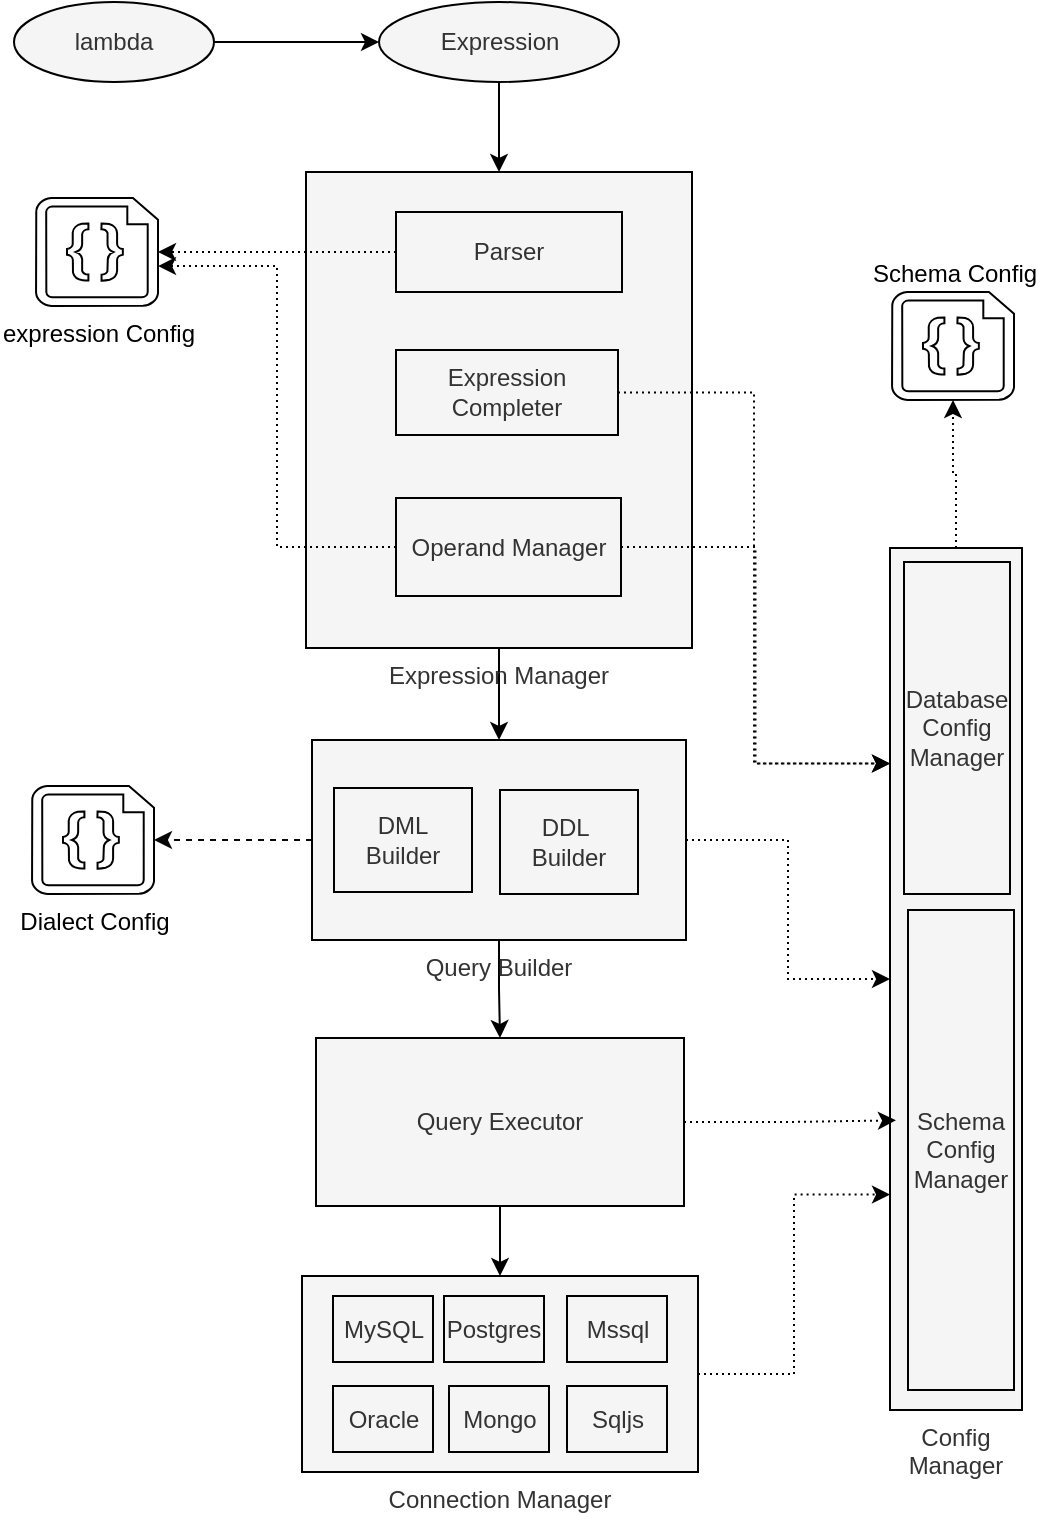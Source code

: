 <mxfile>
    <diagram id="_qm1-AJe0AePabwUvn4U" name="Page-1">
        <mxGraphModel dx="1035" dy="574" grid="0" gridSize="10" guides="1" tooltips="1" connect="1" arrows="1" fold="1" page="1" pageScale="1" pageWidth="583" pageHeight="827" background="#ffffff" math="0" shadow="0">
            <root>
                <object label="" id="0">
                    <mxCell/>
                </object>
                <mxCell id="1" parent="0"/>
                <mxCell id="13" style="edgeStyle=orthogonalEdgeStyle;rounded=0;orthogonalLoop=1;jettySize=auto;html=1;exitX=0.5;exitY=1;exitDx=0;exitDy=0;entryX=0.5;entryY=0;entryDx=0;entryDy=0;fontColor=#000000;labelBackgroundColor=none;sketch=0;shadow=0;fillColor=#f5f5f5;strokeColor=#000000;" parent="1" source="2" target="7" edge="1">
                    <mxGeometry relative="1" as="geometry"/>
                </mxCell>
                <mxCell id="55" style="edgeStyle=orthogonalEdgeStyle;rounded=0;orthogonalLoop=1;jettySize=auto;html=1;entryX=1;entryY=0.5;entryDx=0;entryDy=0;entryPerimeter=0;dashed=1;fontColor=#000000;strokeColor=#080808;" parent="1" source="2" target="32" edge="1">
                    <mxGeometry relative="1" as="geometry"/>
                </mxCell>
                <mxCell id="82" style="edgeStyle=orthogonalEdgeStyle;rounded=0;orthogonalLoop=1;jettySize=auto;html=1;entryX=0;entryY=0.5;entryDx=0;entryDy=0;dashed=1;dashPattern=1 2;strokeColor=#000000;" parent="1" source="2" target="5" edge="1">
                    <mxGeometry relative="1" as="geometry"/>
                </mxCell>
                <mxCell id="2" value="Query Builder" style="rounded=0;whiteSpace=wrap;html=1;labelBackgroundColor=none;sketch=0;shadow=0;fillColor=#f5f5f5;fontColor=#333333;strokeColor=#000000;labelPosition=center;verticalLabelPosition=bottom;align=center;verticalAlign=top;" parent="1" vertex="1">
                    <mxGeometry x="198" y="392" width="187" height="100" as="geometry"/>
                </mxCell>
                <mxCell id="57" style="edgeStyle=orthogonalEdgeStyle;rounded=0;orthogonalLoop=1;jettySize=auto;html=1;exitX=0.5;exitY=0;exitDx=0;exitDy=0;entryX=0.5;entryY=1;entryDx=0;entryDy=0;entryPerimeter=0;strokeColor=#000000;dashed=1;dashPattern=1 2;" parent="1" source="5" target="36" edge="1">
                    <mxGeometry relative="1" as="geometry"/>
                </mxCell>
                <mxCell id="5" value="Config Manager" style="rounded=0;whiteSpace=wrap;html=1;labelBackgroundColor=none;sketch=0;fillColor=#f5f5f5;fontColor=#333333;strokeColor=#000000;labelPosition=center;verticalLabelPosition=bottom;align=center;verticalAlign=top;" parent="1" vertex="1">
                    <mxGeometry x="487" y="296" width="66" height="431" as="geometry"/>
                </mxCell>
                <mxCell id="56" style="edgeStyle=orthogonalEdgeStyle;rounded=0;orthogonalLoop=1;jettySize=auto;html=1;exitX=0.5;exitY=1;exitDx=0;exitDy=0;entryX=0.5;entryY=0;entryDx=0;entryDy=0;strokeColor=#000000;" parent="1" source="7" target="43" edge="1">
                    <mxGeometry relative="1" as="geometry"/>
                </mxCell>
                <mxCell id="83" style="edgeStyle=orthogonalEdgeStyle;rounded=0;orthogonalLoop=1;jettySize=auto;html=1;entryX=0.045;entryY=0.664;entryDx=0;entryDy=0;entryPerimeter=0;dashed=1;dashPattern=1 2;strokeColor=#000000;" parent="1" source="7" target="5" edge="1">
                    <mxGeometry relative="1" as="geometry"/>
                </mxCell>
                <mxCell id="7" value="Query Executor" style="rounded=0;whiteSpace=wrap;html=1;labelBackgroundColor=none;sketch=0;shadow=0;fillColor=#f5f5f5;fontColor=#333333;strokeColor=#000000;labelPosition=center;verticalLabelPosition=middle;align=center;verticalAlign=middle;" parent="1" vertex="1">
                    <mxGeometry x="200" y="541" width="184" height="84" as="geometry"/>
                </mxCell>
                <mxCell id="19" style="edgeStyle=orthogonalEdgeStyle;rounded=0;orthogonalLoop=1;jettySize=auto;html=1;entryX=0.5;entryY=0;entryDx=0;entryDy=0;fontColor=#000000;labelBackgroundColor=none;sketch=0;fillColor=#f5f5f5;strokeColor=#000000;" parent="1" source="18" target="72" edge="1">
                    <mxGeometry relative="1" as="geometry">
                        <mxPoint x="271" y="105" as="targetPoint"/>
                    </mxGeometry>
                </mxCell>
                <mxCell id="18" value="Expression" style="ellipse;whiteSpace=wrap;html=1;labelBackgroundColor=none;sketch=0;fillColor=#f5f5f5;fontColor=#333333;strokeColor=#000000;" parent="1" vertex="1">
                    <mxGeometry x="231.5" y="23" width="120" height="40" as="geometry"/>
                </mxCell>
                <mxCell id="21" style="edgeStyle=orthogonalEdgeStyle;rounded=0;orthogonalLoop=1;jettySize=auto;html=1;entryX=0;entryY=0.5;entryDx=0;entryDy=0;fontColor=#000000;labelBackgroundColor=none;sketch=0;fillColor=#f5f5f5;strokeColor=#000000;" parent="1" source="20" target="18" edge="1">
                    <mxGeometry relative="1" as="geometry"/>
                </mxCell>
                <mxCell id="20" value="lambda" style="ellipse;whiteSpace=wrap;html=1;labelBackgroundColor=none;sketch=0;fillColor=#f5f5f5;fontColor=#333333;strokeColor=#000000;" parent="1" vertex="1">
                    <mxGeometry x="49" y="23" width="100" height="40" as="geometry"/>
                </mxCell>
                <mxCell id="28" value="DML &lt;br&gt;Builder" style="rounded=0;whiteSpace=wrap;html=1;labelBackgroundColor=none;sketch=0;shadow=0;fillColor=#f5f5f5;fontColor=#333333;strokeColor=#000000;labelPosition=center;verticalLabelPosition=middle;align=center;verticalAlign=middle;" parent="1" vertex="1">
                    <mxGeometry x="209" y="416" width="69" height="52" as="geometry"/>
                </mxCell>
                <mxCell id="29" value="DDL&amp;nbsp; Builder" style="rounded=0;whiteSpace=wrap;html=1;labelBackgroundColor=none;sketch=0;shadow=0;fillColor=#f5f5f5;fontColor=#333333;strokeColor=#000000;labelPosition=center;verticalLabelPosition=middle;align=center;verticalAlign=middle;" parent="1" vertex="1">
                    <mxGeometry x="292" y="417" width="69" height="52" as="geometry"/>
                </mxCell>
                <mxCell id="30" value="expression Config" style="verticalLabelPosition=bottom;html=1;verticalAlign=top;align=center;shape=mxgraph.azure.code_file;pointerEvents=1;fontColor=#000000;strokeWidth=1;" parent="1" vertex="1">
                    <mxGeometry x="60" y="121" width="61" height="54" as="geometry"/>
                </mxCell>
                <mxCell id="32" value="Dialect Config" style="verticalLabelPosition=bottom;html=1;verticalAlign=top;align=center;shape=mxgraph.azure.code_file;pointerEvents=1;fontColor=#000000;strokeWidth=1;" parent="1" vertex="1">
                    <mxGeometry x="58" y="415" width="61" height="54" as="geometry"/>
                </mxCell>
                <mxCell id="36" value="Schema Config" style="verticalLabelPosition=top;html=1;verticalAlign=bottom;align=center;shape=mxgraph.azure.code_file;pointerEvents=1;fontColor=#000000;strokeWidth=1;labelPosition=center;" parent="1" vertex="1">
                    <mxGeometry x="488" y="168" width="61" height="54" as="geometry"/>
                </mxCell>
                <mxCell id="64" style="edgeStyle=orthogonalEdgeStyle;rounded=0;orthogonalLoop=1;jettySize=auto;html=1;entryX=0;entryY=0.75;entryDx=0;entryDy=0;dashed=1;dashPattern=1 2;strokeColor=#000000;" parent="1" source="43" target="5" edge="1">
                    <mxGeometry relative="1" as="geometry"/>
                </mxCell>
                <mxCell id="43" value="Connection Manager" style="rounded=0;whiteSpace=wrap;html=1;labelBackgroundColor=none;sketch=0;shadow=0;fillColor=#f5f5f5;fontColor=#333333;strokeColor=#000000;labelPosition=center;verticalLabelPosition=bottom;align=center;verticalAlign=top;" parent="1" vertex="1">
                    <mxGeometry x="193" y="660" width="198" height="98" as="geometry"/>
                </mxCell>
                <mxCell id="44" value="MySQL" style="rounded=0;whiteSpace=wrap;html=1;labelBackgroundColor=none;sketch=0;shadow=0;fillColor=#f5f5f5;fontColor=#333333;strokeColor=#000000;labelPosition=center;verticalLabelPosition=middle;align=center;verticalAlign=middle;" parent="1" vertex="1">
                    <mxGeometry x="208.5" y="670" width="50" height="33" as="geometry"/>
                </mxCell>
                <mxCell id="46" value="Postgres" style="rounded=0;whiteSpace=wrap;html=1;labelBackgroundColor=none;sketch=0;shadow=0;fillColor=#f5f5f5;fontColor=#333333;strokeColor=#000000;labelPosition=center;verticalLabelPosition=middle;align=center;verticalAlign=middle;" parent="1" vertex="1">
                    <mxGeometry x="264" y="670" width="50" height="33" as="geometry"/>
                </mxCell>
                <mxCell id="47" value="Mssql" style="rounded=0;whiteSpace=wrap;html=1;labelBackgroundColor=none;sketch=0;shadow=0;fillColor=#f5f5f5;fontColor=#333333;strokeColor=#000000;labelPosition=center;verticalLabelPosition=middle;align=center;verticalAlign=middle;" parent="1" vertex="1">
                    <mxGeometry x="325.5" y="670" width="50" height="33" as="geometry"/>
                </mxCell>
                <mxCell id="48" value="Oracle" style="rounded=0;whiteSpace=wrap;html=1;labelBackgroundColor=none;sketch=0;shadow=0;fillColor=#f5f5f5;fontColor=#333333;strokeColor=#000000;labelPosition=center;verticalLabelPosition=middle;align=center;verticalAlign=middle;" parent="1" vertex="1">
                    <mxGeometry x="208.5" y="715" width="50" height="33" as="geometry"/>
                </mxCell>
                <mxCell id="50" value="Mongo" style="rounded=0;whiteSpace=wrap;html=1;labelBackgroundColor=none;sketch=0;shadow=0;fillColor=#f5f5f5;fontColor=#333333;strokeColor=#000000;labelPosition=center;verticalLabelPosition=middle;align=center;verticalAlign=middle;" parent="1" vertex="1">
                    <mxGeometry x="266.5" y="715" width="50" height="33" as="geometry"/>
                </mxCell>
                <mxCell id="52" value="Sqljs" style="rounded=0;whiteSpace=wrap;html=1;labelBackgroundColor=none;sketch=0;shadow=0;fillColor=#f5f5f5;fontColor=#333333;strokeColor=#000000;labelPosition=center;verticalLabelPosition=middle;align=center;verticalAlign=middle;" parent="1" vertex="1">
                    <mxGeometry x="325.5" y="715" width="50" height="33" as="geometry"/>
                </mxCell>
                <mxCell id="76" style="edgeStyle=orthogonalEdgeStyle;rounded=0;orthogonalLoop=1;jettySize=auto;html=1;entryX=0.5;entryY=0;entryDx=0;entryDy=0;strokeColor=#000000;" parent="1" source="72" target="2" edge="1">
                    <mxGeometry relative="1" as="geometry"/>
                </mxCell>
                <mxCell id="72" value="Expression Manager" style="rounded=0;whiteSpace=wrap;html=1;labelBackgroundColor=none;sketch=0;fillColor=#f5f5f5;fontColor=#333333;strokeColor=#000000;labelPosition=center;verticalLabelPosition=bottom;align=center;verticalAlign=top;" parent="1" vertex="1">
                    <mxGeometry x="195" y="108" width="193" height="238" as="geometry"/>
                </mxCell>
                <mxCell id="78" style="edgeStyle=orthogonalEdgeStyle;rounded=0;orthogonalLoop=1;jettySize=auto;html=1;entryX=1;entryY=0.5;entryDx=0;entryDy=0;entryPerimeter=0;strokeColor=#000000;dashed=1;dashPattern=1 2;" parent="1" source="73" target="30" edge="1">
                    <mxGeometry relative="1" as="geometry"/>
                </mxCell>
                <mxCell id="73" value="Parser" style="rounded=0;whiteSpace=wrap;html=1;labelBackgroundColor=none;sketch=0;fillColor=#f5f5f5;fontColor=#333333;strokeColor=#000000;" parent="1" vertex="1">
                    <mxGeometry x="240" y="128" width="113" height="40" as="geometry"/>
                </mxCell>
                <mxCell id="80" style="edgeStyle=orthogonalEdgeStyle;rounded=0;orthogonalLoop=1;jettySize=auto;html=1;entryX=0;entryY=0.25;entryDx=0;entryDy=0;dashed=1;dashPattern=1 2;strokeColor=#000000;" parent="1" source="74" target="5" edge="1">
                    <mxGeometry relative="1" as="geometry"/>
                </mxCell>
                <mxCell id="74" value="Expression Completer" style="rounded=0;whiteSpace=wrap;html=1;strokeWidth=1;labelBackgroundColor=none;sketch=0;fillColor=#f5f5f5;fontColor=#333333;strokeColor=#000000;" parent="1" vertex="1">
                    <mxGeometry x="240" y="197" width="111" height="42.5" as="geometry"/>
                </mxCell>
                <mxCell id="81" style="edgeStyle=orthogonalEdgeStyle;rounded=0;orthogonalLoop=1;jettySize=auto;html=1;entryX=0;entryY=0.25;entryDx=0;entryDy=0;dashed=1;dashPattern=1 2;strokeColor=#000000;" parent="1" source="75" target="5" edge="1">
                    <mxGeometry relative="1" as="geometry"/>
                </mxCell>
                <mxCell id="89" style="edgeStyle=orthogonalEdgeStyle;rounded=0;orthogonalLoop=1;jettySize=auto;html=1;entryX=1;entryY=0.63;entryDx=0;entryDy=0;entryPerimeter=0;dashed=1;dashPattern=1 2;strokeColor=#000000;" edge="1" parent="1" source="75" target="30">
                    <mxGeometry relative="1" as="geometry"/>
                </mxCell>
                <mxCell id="75" value="Operand Manager" style="rounded=0;whiteSpace=wrap;html=1;labelBackgroundColor=none;sketch=0;fillColor=#f5f5f5;fontColor=#333333;strokeColor=#000000;" parent="1" vertex="1">
                    <mxGeometry x="240" y="271" width="112.5" height="49" as="geometry"/>
                </mxCell>
                <mxCell id="87" value="Database Config&lt;br&gt;Manager" style="rounded=0;whiteSpace=wrap;html=1;labelBackgroundColor=none;sketch=0;shadow=0;fillColor=#f5f5f5;fontColor=#333333;strokeColor=#000000;labelPosition=center;verticalLabelPosition=middle;align=center;verticalAlign=middle;" vertex="1" parent="1">
                    <mxGeometry x="494" y="303" width="53" height="166" as="geometry"/>
                </mxCell>
                <mxCell id="88" value="Schema Config Manager" style="rounded=0;whiteSpace=wrap;html=1;labelBackgroundColor=none;sketch=0;shadow=0;fillColor=#f5f5f5;fontColor=#333333;strokeColor=#000000;labelPosition=center;verticalLabelPosition=middle;align=center;verticalAlign=middle;" vertex="1" parent="1">
                    <mxGeometry x="496" y="477" width="53" height="240" as="geometry"/>
                </mxCell>
            </root>
        </mxGraphModel>
    </diagram>
</mxfile>
